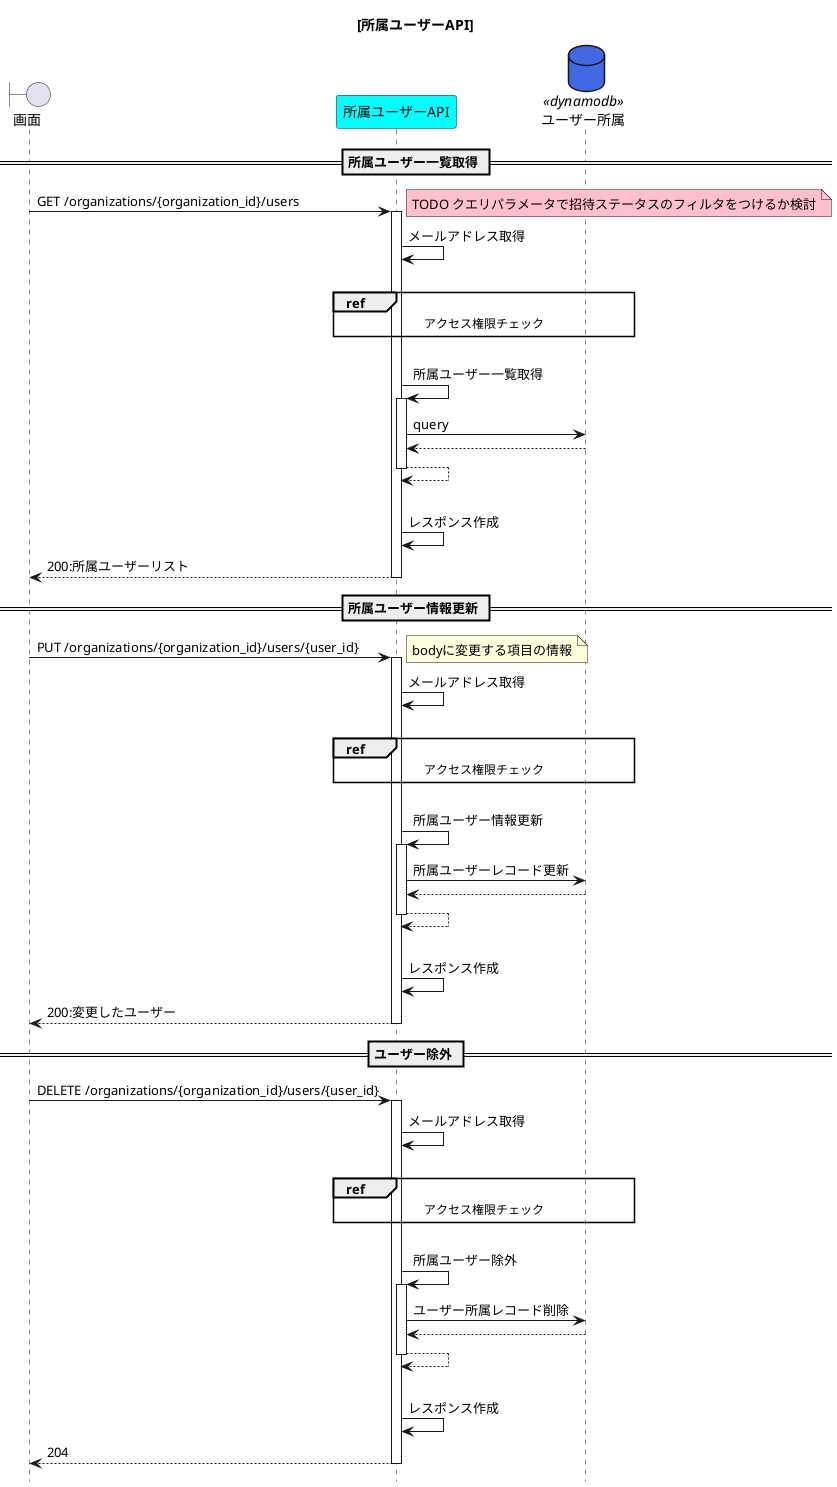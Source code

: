 @startuml{API_所属ユーザー.png}
title [所属ユーザーAPI]
hide footbox

boundary 画面 as view
participant 所属ユーザーAPI as api_affiliations #cyan
'database ユーザープール as user_pools <<cognito>> #purple
database ユーザー所属 as table_affiliation <<dynamodb>> #royalblue

== 所属ユーザー一覧取得 ==
view -> api_affiliations :GET /organizations/{organization_id}/users
note right #pink :TODO クエリパラメータで招待ステータスのフィルタをつけるか検討
activate api_affiliations
    api_affiliations -> api_affiliations :メールアドレス取得
    |||
    ref over api_affiliations, table_affiliation :アクセス権限チェック
    |||
    api_affiliations -> api_affiliations :所属ユーザー一覧取得
    activate api_affiliations
        api_affiliations -> table_affiliation :query
        table_affiliation --> api_affiliations
        api_affiliations --> api_affiliations
    deactivate api_affiliations
    |||
    api_affiliations -> api_affiliations :レスポンス作成
    api_affiliations --> view : 200:所属ユーザーリスト
deactivate api_affiliations

== 所属ユーザー情報更新 ==
view -> api_affiliations :PUT /organizations/{organization_id}/users/{user_id}
note right : bodyに変更する項目の情報
activate api_affiliations
    api_affiliations -> api_affiliations :メールアドレス取得
    |||
    ref over api_affiliations, table_affiliation :アクセス権限チェック
    |||
    api_affiliations -> api_affiliations :所属ユーザー情報更新
    activate api_affiliations
        api_affiliations -> table_affiliation :所属ユーザーレコード更新
        table_affiliation --> api_affiliations
        api_affiliations --> api_affiliations
    deactivate api_affiliations
    |||
    api_affiliations -> api_affiliations :レスポンス作成
    api_affiliations --> view : 200:変更したユーザー
deactivate api_affiliations

== ユーザー除外 ==
view -> api_affiliations :DELETE /organizations/{organization_id}/users/{user_id}
activate api_affiliations
    api_affiliations -> api_affiliations :メールアドレス取得
    |||
    ref over api_affiliations, table_affiliation :アクセス権限チェック
    |||
    api_affiliations -> api_affiliations :所属ユーザー除外
    activate api_affiliations
        api_affiliations -> table_affiliation :ユーザー所属レコード削除
        table_affiliation --> api_affiliations
        api_affiliations --> api_affiliations
    deactivate api_affiliations
    |||
    api_affiliations -> api_affiliations :レスポンス作成
    api_affiliations --> view : 204
deactivate api_affiliations



@enduml
